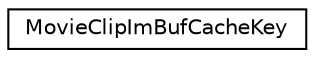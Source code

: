 digraph G
{
  edge [fontname="Helvetica",fontsize="10",labelfontname="Helvetica",labelfontsize="10"];
  node [fontname="Helvetica",fontsize="10",shape=record];
  rankdir=LR;
  Node1 [label="MovieClipImBufCacheKey",height=0.2,width=0.4,color="black", fillcolor="white", style="filled",URL="$d1/d30/structMovieClipImBufCacheKey.html"];
}
